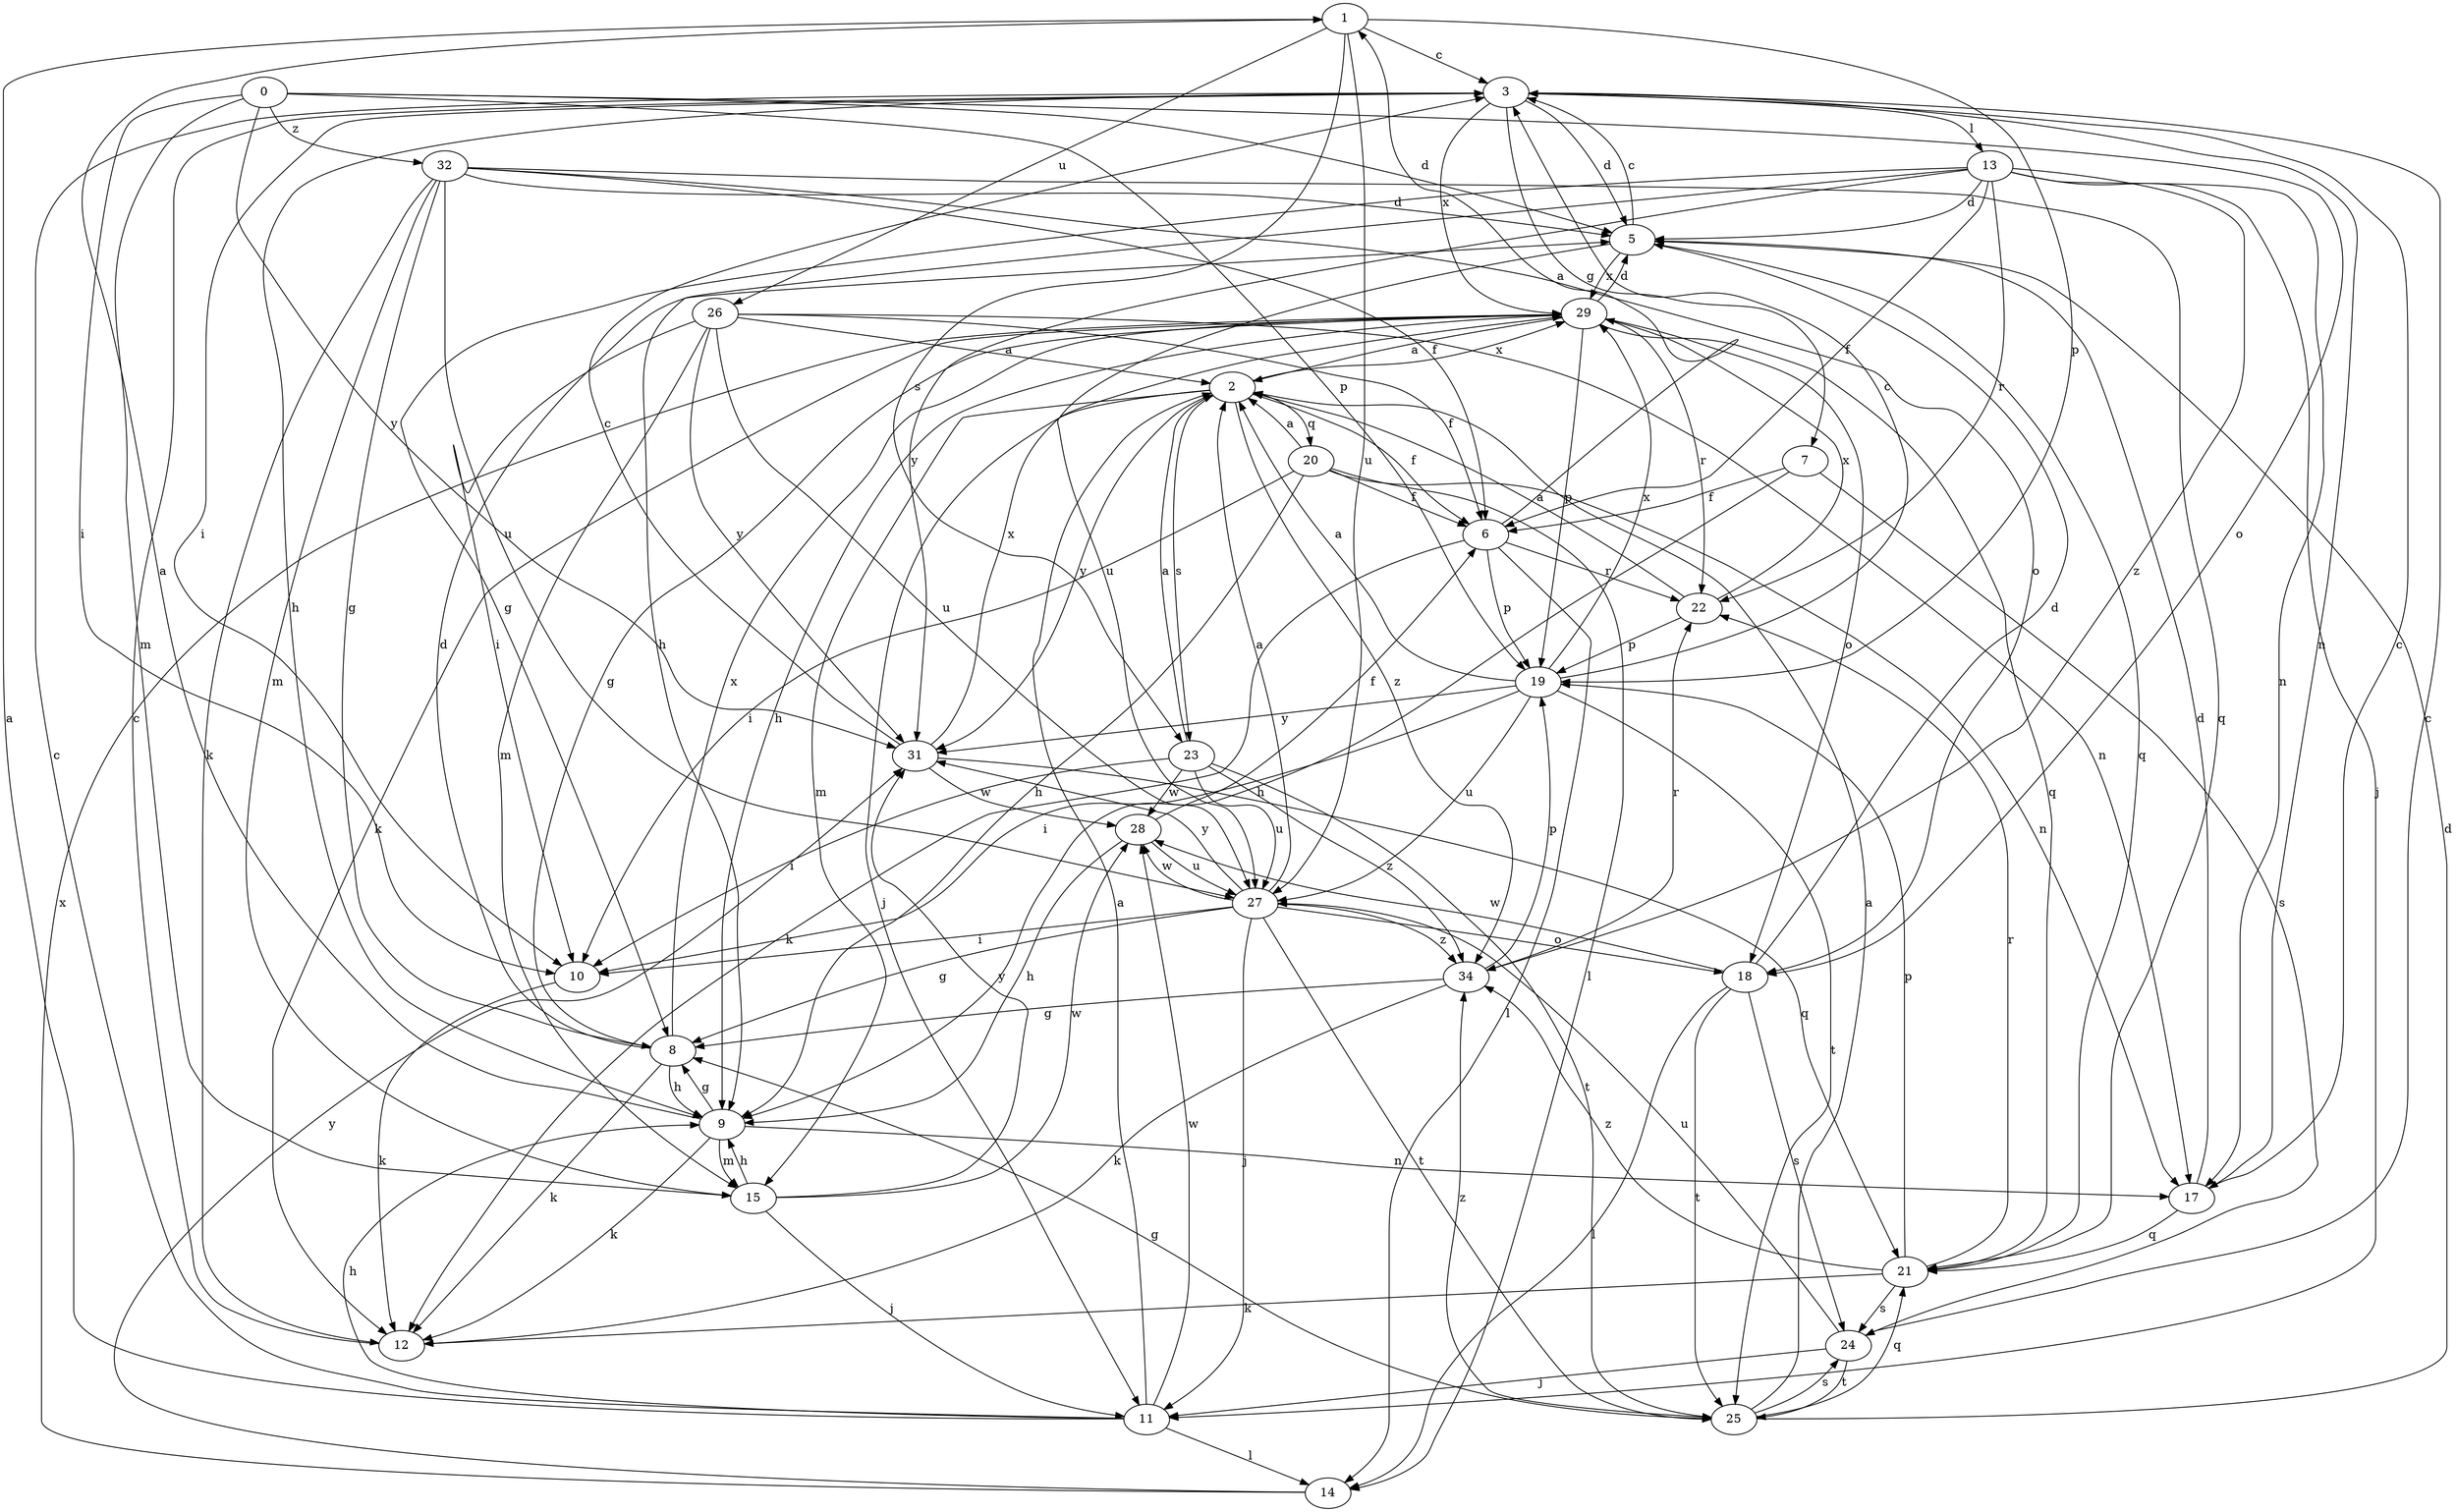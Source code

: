 strict digraph  {
1;
2;
3;
5;
6;
7;
8;
9;
10;
11;
12;
0;
13;
14;
15;
17;
18;
19;
20;
21;
22;
23;
24;
25;
26;
27;
28;
29;
31;
32;
34;
1 -> 3  [label=c];
1 -> 19  [label=p];
1 -> 23  [label=s];
1 -> 26  [label=u];
1 -> 27  [label=u];
2 -> 6  [label=f];
2 -> 11  [label=j];
2 -> 15  [label=m];
2 -> 20  [label=q];
2 -> 23  [label=s];
2 -> 29  [label=x];
2 -> 31  [label=y];
2 -> 34  [label=z];
3 -> 5  [label=d];
3 -> 7  [label=g];
3 -> 9  [label=h];
3 -> 10  [label=i];
3 -> 13  [label=l];
3 -> 17  [label=n];
3 -> 29  [label=x];
5 -> 3  [label=c];
5 -> 21  [label=q];
5 -> 27  [label=u];
5 -> 29  [label=x];
6 -> 1  [label=a];
6 -> 12  [label=k];
6 -> 14  [label=l];
6 -> 19  [label=p];
6 -> 22  [label=r];
7 -> 6  [label=f];
7 -> 9  [label=h];
7 -> 24  [label=s];
8 -> 5  [label=d];
8 -> 9  [label=h];
8 -> 12  [label=k];
8 -> 29  [label=x];
9 -> 1  [label=a];
9 -> 8  [label=g];
9 -> 12  [label=k];
9 -> 15  [label=m];
9 -> 17  [label=n];
10 -> 12  [label=k];
11 -> 1  [label=a];
11 -> 2  [label=a];
11 -> 3  [label=c];
11 -> 9  [label=h];
11 -> 14  [label=l];
11 -> 28  [label=w];
12 -> 3  [label=c];
0 -> 5  [label=d];
0 -> 10  [label=i];
0 -> 15  [label=m];
0 -> 18  [label=o];
0 -> 19  [label=p];
0 -> 31  [label=y];
0 -> 32  [label=z];
13 -> 5  [label=d];
13 -> 6  [label=f];
13 -> 8  [label=g];
13 -> 9  [label=h];
13 -> 11  [label=j];
13 -> 17  [label=n];
13 -> 22  [label=r];
13 -> 31  [label=y];
13 -> 34  [label=z];
14 -> 29  [label=x];
14 -> 31  [label=y];
15 -> 9  [label=h];
15 -> 11  [label=j];
15 -> 28  [label=w];
15 -> 31  [label=y];
17 -> 3  [label=c];
17 -> 5  [label=d];
17 -> 21  [label=q];
18 -> 5  [label=d];
18 -> 14  [label=l];
18 -> 24  [label=s];
18 -> 25  [label=t];
18 -> 28  [label=w];
19 -> 2  [label=a];
19 -> 3  [label=c];
19 -> 10  [label=i];
19 -> 25  [label=t];
19 -> 27  [label=u];
19 -> 29  [label=x];
19 -> 31  [label=y];
20 -> 2  [label=a];
20 -> 6  [label=f];
20 -> 9  [label=h];
20 -> 10  [label=i];
20 -> 14  [label=l];
20 -> 17  [label=n];
21 -> 12  [label=k];
21 -> 19  [label=p];
21 -> 22  [label=r];
21 -> 24  [label=s];
21 -> 34  [label=z];
22 -> 2  [label=a];
22 -> 19  [label=p];
22 -> 29  [label=x];
23 -> 2  [label=a];
23 -> 10  [label=i];
23 -> 25  [label=t];
23 -> 27  [label=u];
23 -> 28  [label=w];
23 -> 34  [label=z];
24 -> 3  [label=c];
24 -> 11  [label=j];
24 -> 25  [label=t];
24 -> 27  [label=u];
25 -> 2  [label=a];
25 -> 5  [label=d];
25 -> 8  [label=g];
25 -> 21  [label=q];
25 -> 24  [label=s];
25 -> 34  [label=z];
26 -> 2  [label=a];
26 -> 6  [label=f];
26 -> 10  [label=i];
26 -> 15  [label=m];
26 -> 17  [label=n];
26 -> 27  [label=u];
26 -> 31  [label=y];
27 -> 2  [label=a];
27 -> 8  [label=g];
27 -> 10  [label=i];
27 -> 11  [label=j];
27 -> 18  [label=o];
27 -> 25  [label=t];
27 -> 28  [label=w];
27 -> 31  [label=y];
27 -> 34  [label=z];
28 -> 6  [label=f];
28 -> 9  [label=h];
28 -> 27  [label=u];
29 -> 2  [label=a];
29 -> 5  [label=d];
29 -> 8  [label=g];
29 -> 9  [label=h];
29 -> 12  [label=k];
29 -> 18  [label=o];
29 -> 19  [label=p];
29 -> 21  [label=q];
29 -> 22  [label=r];
31 -> 3  [label=c];
31 -> 21  [label=q];
31 -> 28  [label=w];
31 -> 29  [label=x];
32 -> 5  [label=d];
32 -> 6  [label=f];
32 -> 8  [label=g];
32 -> 12  [label=k];
32 -> 15  [label=m];
32 -> 18  [label=o];
32 -> 21  [label=q];
32 -> 27  [label=u];
34 -> 8  [label=g];
34 -> 12  [label=k];
34 -> 19  [label=p];
34 -> 22  [label=r];
}
